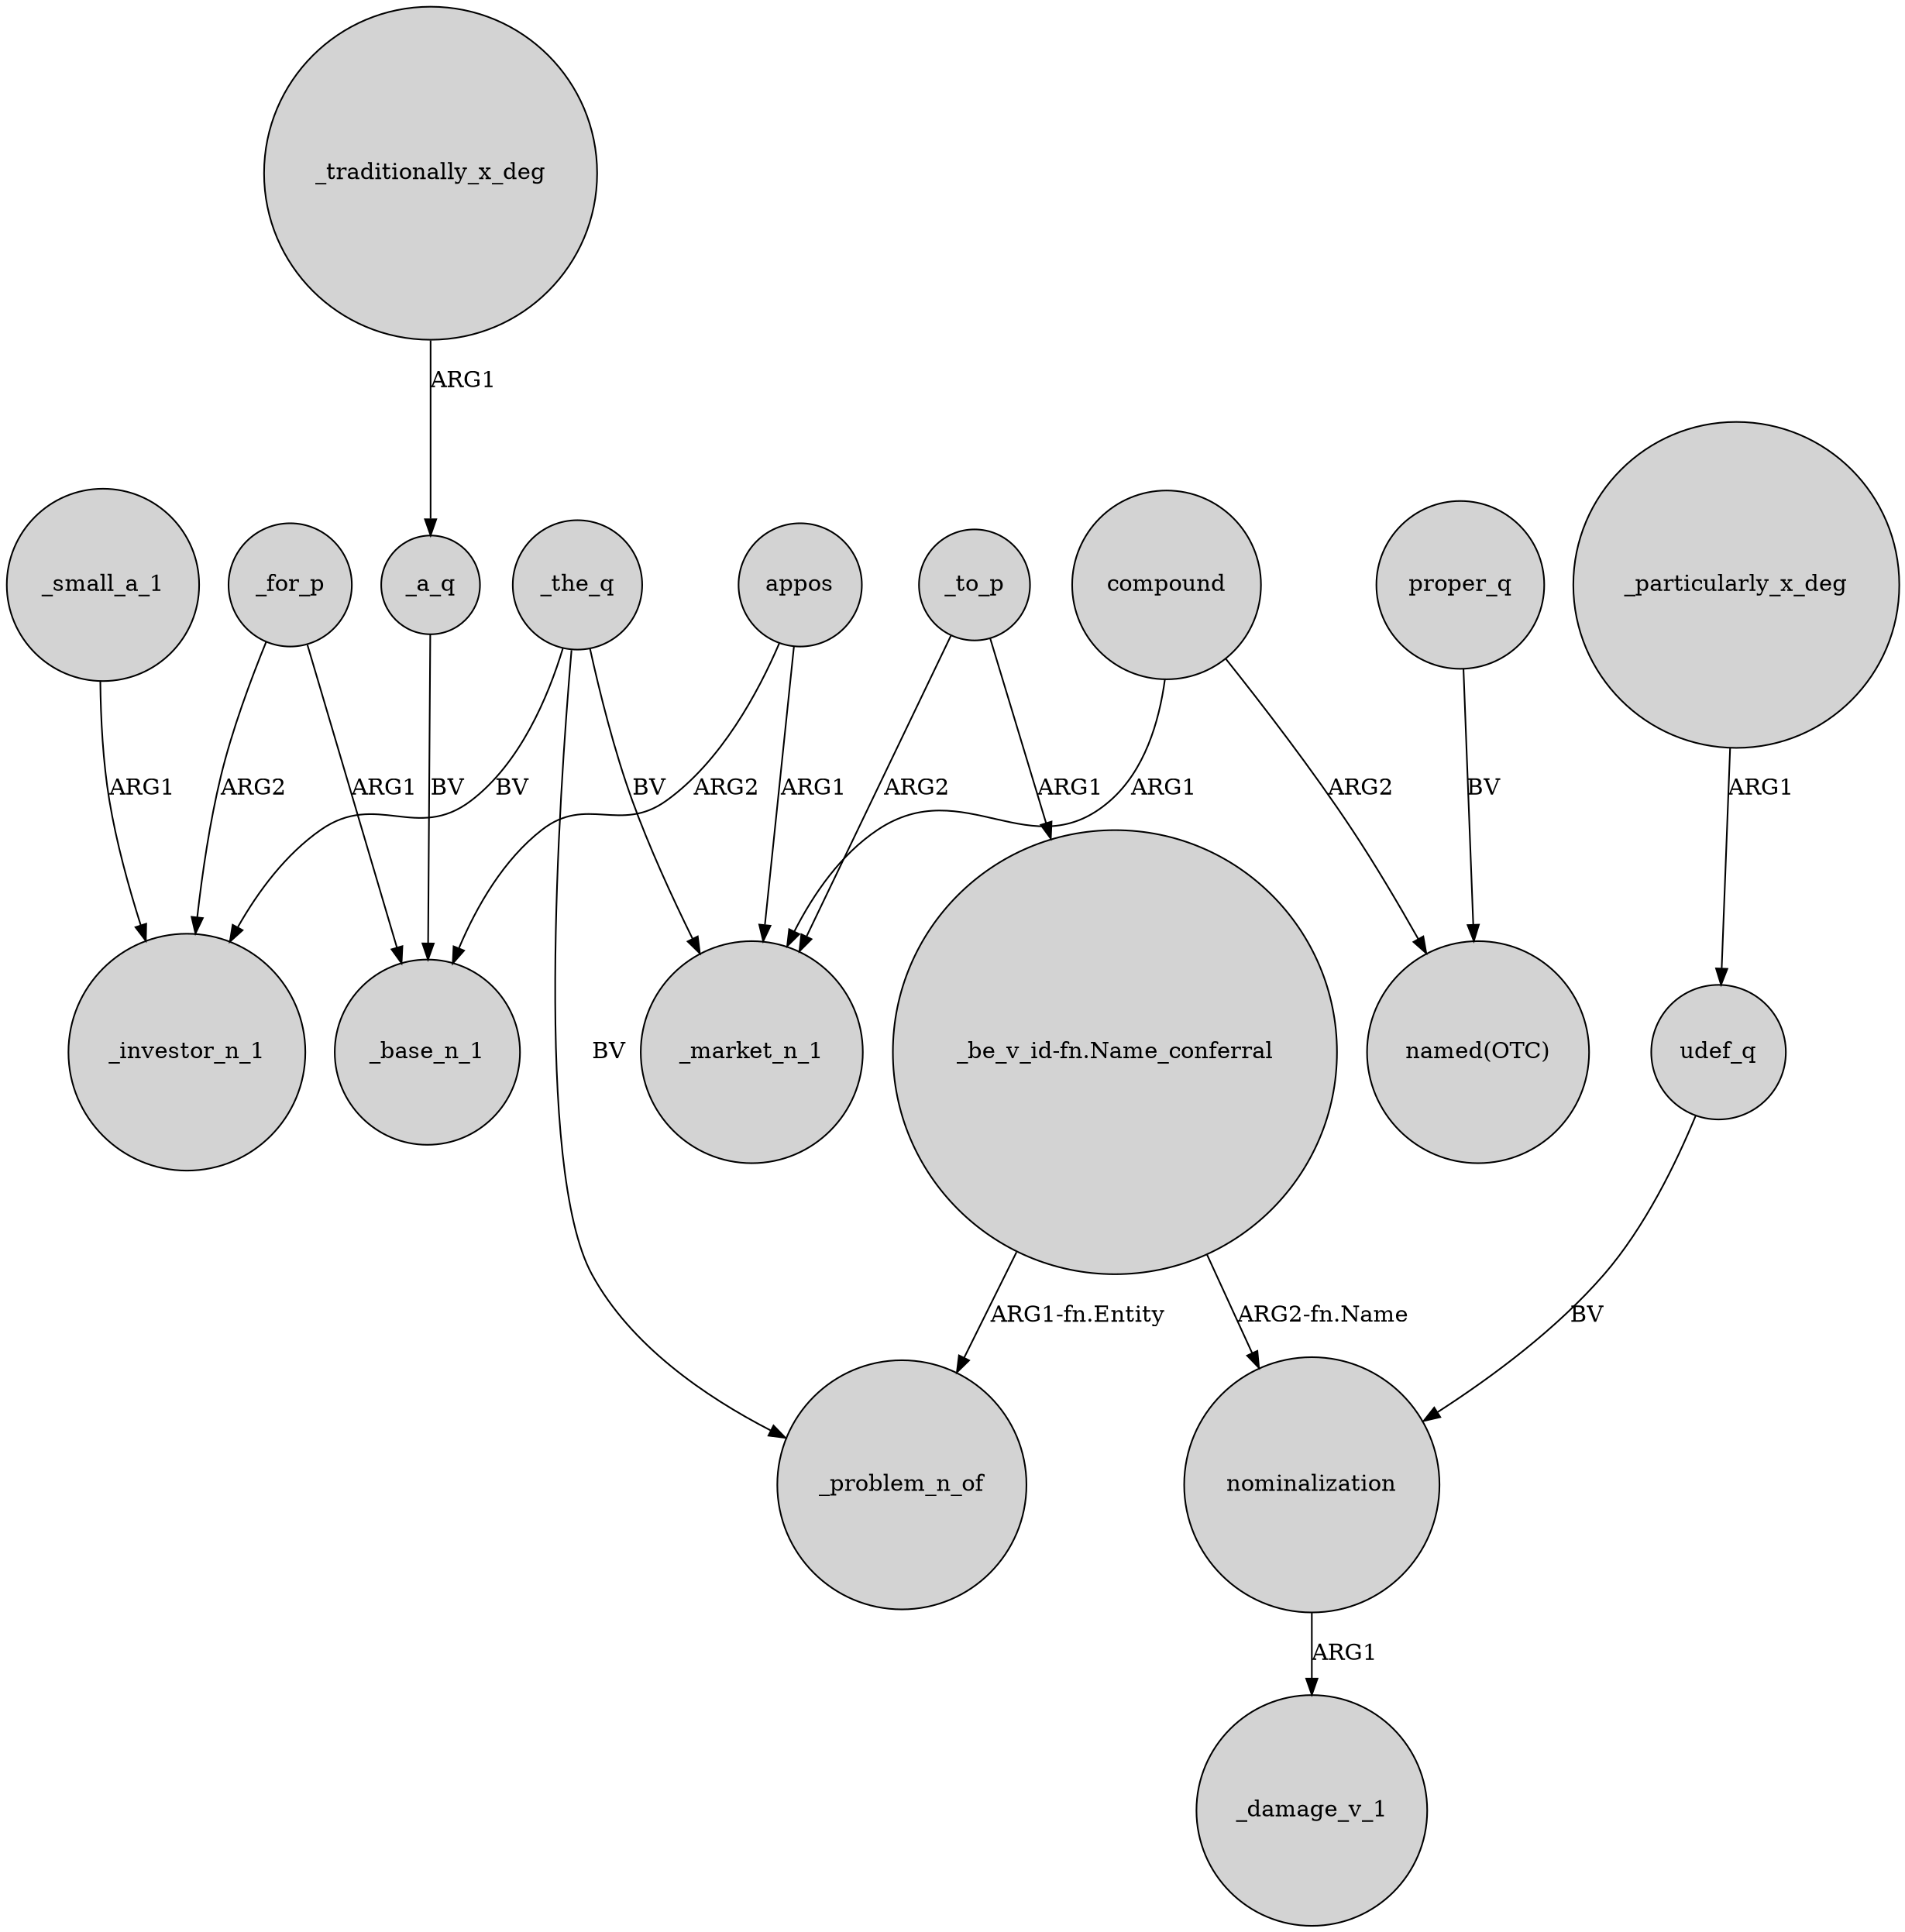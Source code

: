 digraph {
	node [shape=circle style=filled]
	_the_q -> _investor_n_1 [label=BV]
	_for_p -> _base_n_1 [label=ARG1]
	udef_q -> nominalization [label=BV]
	_a_q -> _base_n_1 [label=BV]
	_for_p -> _investor_n_1 [label=ARG2]
	_particularly_x_deg -> udef_q [label=ARG1]
	"_be_v_id-fn.Name_conferral" -> nominalization [label="ARG2-fn.Name"]
	_traditionally_x_deg -> _a_q [label=ARG1]
	_the_q -> _market_n_1 [label=BV]
	_to_p -> _market_n_1 [label=ARG2]
	"_be_v_id-fn.Name_conferral" -> _problem_n_of [label="ARG1-fn.Entity"]
	_the_q -> _problem_n_of [label=BV]
	_small_a_1 -> _investor_n_1 [label=ARG1]
	proper_q -> "named(OTC)" [label=BV]
	_to_p -> "_be_v_id-fn.Name_conferral" [label=ARG1]
	nominalization -> _damage_v_1 [label=ARG1]
	appos -> _market_n_1 [label=ARG1]
	appos -> _base_n_1 [label=ARG2]
	compound -> _market_n_1 [label=ARG1]
	compound -> "named(OTC)" [label=ARG2]
}

